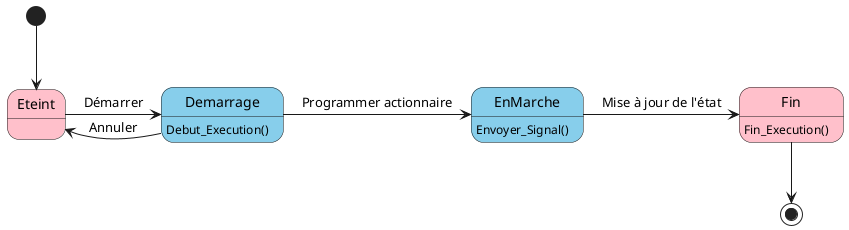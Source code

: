 @startuml Diagramme d'état de transition


state Eteint  #Pink {
}
state Demarrage #SkyBlue  {

}

state EnMarche #SkyBlue {

}

state Fin #pink {
}



Fin : Fin_Execution()
Demarrage : Debut_Execution()
EnMarche : Envoyer_Signal()

[*] --> Eteint
 Eteint->Demarrage : Démarrer
 Demarrage->Eteint : Annuler
  Demarrage -> EnMarche : Programmer actionnaire
  EnMarche -> Fin : Mise à jour de l'état
Fin --> [*]
@enduml